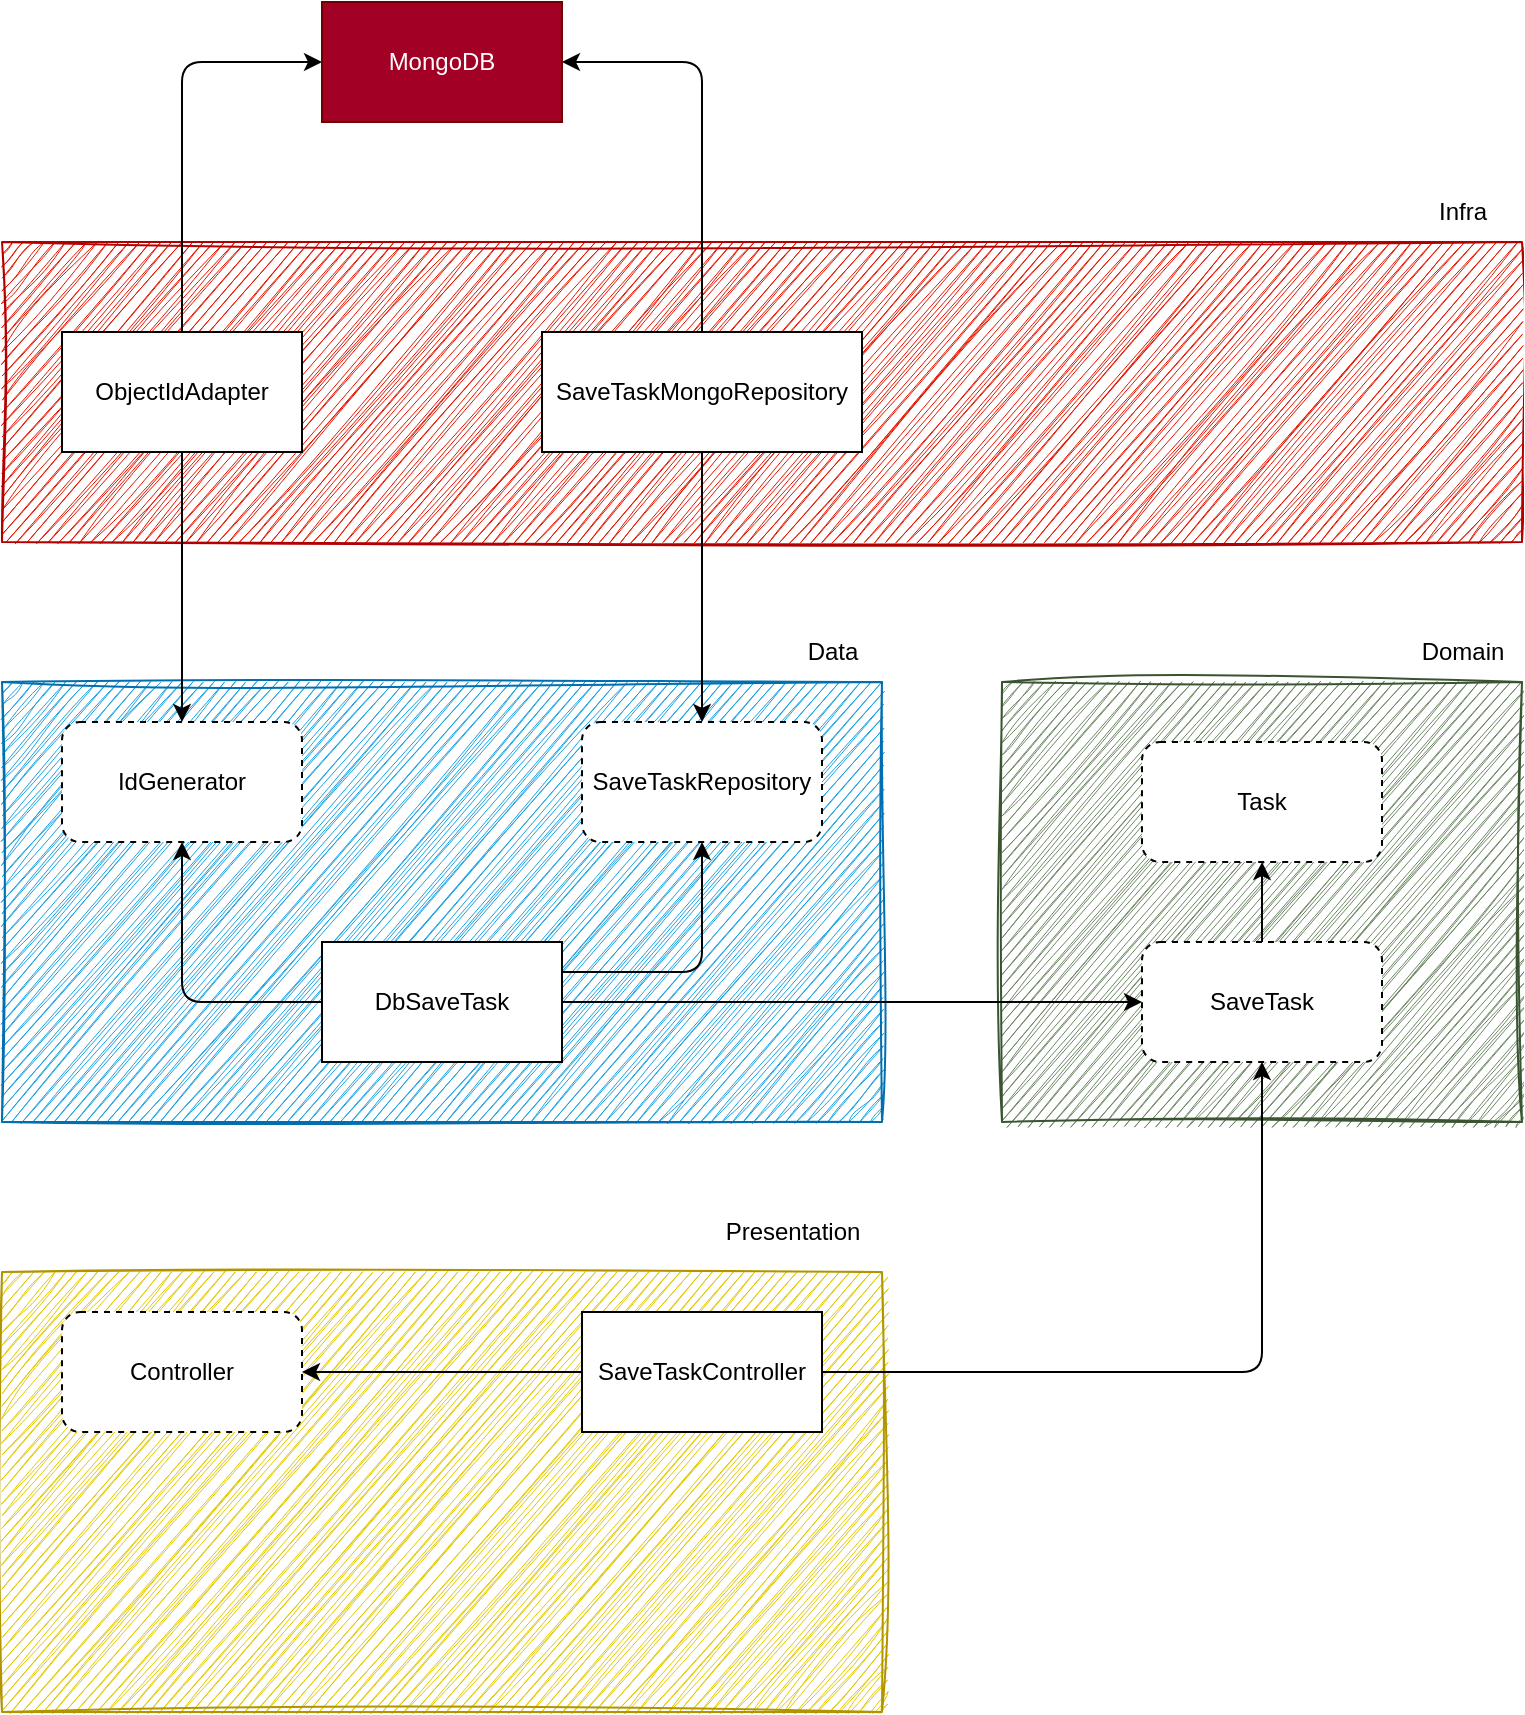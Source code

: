 <mxfile>
    <diagram id="LL9T6ql6aCPY9ge6rn97" name="Página-1">
        <mxGraphModel dx="1314" dy="800" grid="1" gridSize="10" guides="1" tooltips="1" connect="1" arrows="1" fold="1" page="1" pageScale="1" pageWidth="1920" pageHeight="1200" background="none" math="0" shadow="0">
            <root>
                <mxCell id="0"/>
                <mxCell id="1" parent="0"/>
                <mxCell id="2" value="" style="rounded=0;whiteSpace=wrap;html=1;fillColor=#6d8764;strokeColor=#3A5431;glass=0;shadow=0;sketch=1;curveFitting=1;jiggle=2;fontColor=#ffffff;" parent="1" vertex="1">
                    <mxGeometry x="650" y="400" width="260" height="220" as="geometry"/>
                </mxCell>
                <mxCell id="3" value="Domain" style="text;html=1;align=center;verticalAlign=middle;resizable=0;points=[];autosize=1;strokeColor=none;fillColor=none;" parent="1" vertex="1">
                    <mxGeometry x="850" y="370" width="60" height="30" as="geometry"/>
                </mxCell>
                <mxCell id="4" value="Task" style="rounded=1;whiteSpace=wrap;html=1;dashed=1;" parent="1" vertex="1">
                    <mxGeometry x="720" y="430" width="120" height="60" as="geometry"/>
                </mxCell>
                <mxCell id="28" style="edgeStyle=none;html=1;exitX=0.5;exitY=0;exitDx=0;exitDy=0;" edge="1" parent="1" source="5" target="4">
                    <mxGeometry relative="1" as="geometry"/>
                </mxCell>
                <mxCell id="5" value="SaveTask" style="rounded=1;whiteSpace=wrap;html=1;dashed=1;" parent="1" vertex="1">
                    <mxGeometry x="720" y="530" width="120" height="60" as="geometry"/>
                </mxCell>
                <mxCell id="6" value="" style="rounded=0;whiteSpace=wrap;html=1;fillColor=#1ba1e2;fontColor=#ffffff;strokeColor=#006EAF;sketch=1;curveFitting=1;jiggle=2;" parent="1" vertex="1">
                    <mxGeometry x="150" y="400" width="440" height="220" as="geometry"/>
                </mxCell>
                <mxCell id="7" value="Data" style="text;html=1;align=center;verticalAlign=middle;resizable=0;points=[];autosize=1;strokeColor=none;fillColor=none;" parent="1" vertex="1">
                    <mxGeometry x="540" y="370" width="50" height="30" as="geometry"/>
                </mxCell>
                <mxCell id="9" style="edgeStyle=orthogonalEdgeStyle;rounded=0;orthogonalLoop=1;jettySize=auto;html=1;" parent="1" source="11" target="5" edge="1">
                    <mxGeometry relative="1" as="geometry"/>
                </mxCell>
                <mxCell id="31" style="edgeStyle=none;html=1;entryX=0.5;entryY=1;entryDx=0;entryDy=0;" edge="1" parent="1" source="11" target="13">
                    <mxGeometry relative="1" as="geometry">
                        <Array as="points">
                            <mxPoint x="240" y="560"/>
                        </Array>
                    </mxGeometry>
                </mxCell>
                <mxCell id="32" style="edgeStyle=none;html=1;exitX=1;exitY=0.25;exitDx=0;exitDy=0;entryX=0.5;entryY=1;entryDx=0;entryDy=0;" edge="1" parent="1" source="11" target="12">
                    <mxGeometry relative="1" as="geometry">
                        <Array as="points">
                            <mxPoint x="500" y="545"/>
                        </Array>
                    </mxGeometry>
                </mxCell>
                <mxCell id="11" value="DbSaveTask" style="rounded=0;whiteSpace=wrap;html=1;" parent="1" vertex="1">
                    <mxGeometry x="310" y="530" width="120" height="60" as="geometry"/>
                </mxCell>
                <mxCell id="12" value="SaveTaskRepository" style="rounded=1;whiteSpace=wrap;html=1;dashed=1;" parent="1" vertex="1">
                    <mxGeometry x="440" y="420" width="120" height="60" as="geometry"/>
                </mxCell>
                <mxCell id="13" value="IdGenerator" style="rounded=1;whiteSpace=wrap;html=1;dashed=1;" parent="1" vertex="1">
                    <mxGeometry x="180" y="420" width="120" height="60" as="geometry"/>
                </mxCell>
                <mxCell id="14" value="" style="rounded=0;whiteSpace=wrap;html=1;fillColor=#e3c800;strokeColor=#B09500;sketch=1;curveFitting=1;jiggle=2;fontColor=#000000;" vertex="1" parent="1">
                    <mxGeometry x="150" y="695" width="440" height="220" as="geometry"/>
                </mxCell>
                <mxCell id="15" value="Presentation" style="text;html=1;align=center;verticalAlign=middle;resizable=0;points=[];autosize=1;strokeColor=none;fillColor=none;" vertex="1" parent="1">
                    <mxGeometry x="500" y="660" width="90" height="30" as="geometry"/>
                </mxCell>
                <mxCell id="16" value="Controller" style="rounded=1;whiteSpace=wrap;html=1;dashed=1;" vertex="1" parent="1">
                    <mxGeometry x="180" y="715" width="120" height="60" as="geometry"/>
                </mxCell>
                <mxCell id="26" style="edgeStyle=none;html=1;exitX=1;exitY=0.5;exitDx=0;exitDy=0;entryX=0.5;entryY=1;entryDx=0;entryDy=0;" edge="1" parent="1" source="17" target="5">
                    <mxGeometry relative="1" as="geometry">
                        <Array as="points">
                            <mxPoint x="780" y="745"/>
                        </Array>
                    </mxGeometry>
                </mxCell>
                <mxCell id="33" style="edgeStyle=none;html=1;" edge="1" parent="1" source="17" target="16">
                    <mxGeometry relative="1" as="geometry"/>
                </mxCell>
                <mxCell id="17" value="SaveTaskController" style="rounded=0;whiteSpace=wrap;html=1;" vertex="1" parent="1">
                    <mxGeometry x="440" y="715" width="120" height="60" as="geometry"/>
                </mxCell>
                <mxCell id="29" value="" style="rounded=0;whiteSpace=wrap;html=1;fillColor=#e51400;fontColor=#ffffff;strokeColor=#B20000;sketch=1;curveFitting=1;jiggle=2;" vertex="1" parent="1">
                    <mxGeometry x="150" y="180" width="760" height="150" as="geometry"/>
                </mxCell>
                <mxCell id="30" value="Infra" style="text;html=1;align=center;verticalAlign=middle;resizable=0;points=[];autosize=1;strokeColor=none;fillColor=none;" vertex="1" parent="1">
                    <mxGeometry x="855" y="150" width="50" height="30" as="geometry"/>
                </mxCell>
                <mxCell id="36" style="edgeStyle=none;html=1;" edge="1" parent="1" source="34" target="13">
                    <mxGeometry relative="1" as="geometry"/>
                </mxCell>
                <mxCell id="43" style="edgeStyle=none;html=1;exitX=0.5;exitY=0;exitDx=0;exitDy=0;entryX=0;entryY=0.5;entryDx=0;entryDy=0;" edge="1" parent="1" source="34" target="39">
                    <mxGeometry relative="1" as="geometry">
                        <Array as="points">
                            <mxPoint x="240" y="90"/>
                        </Array>
                    </mxGeometry>
                </mxCell>
                <mxCell id="34" value="ObjectIdAdapter" style="rounded=0;whiteSpace=wrap;html=1;" vertex="1" parent="1">
                    <mxGeometry x="180" y="225" width="120" height="60" as="geometry"/>
                </mxCell>
                <mxCell id="38" style="edgeStyle=none;html=1;entryX=0.5;entryY=0;entryDx=0;entryDy=0;" edge="1" parent="1" source="37" target="12">
                    <mxGeometry relative="1" as="geometry"/>
                </mxCell>
                <mxCell id="44" style="edgeStyle=none;html=1;exitX=0.5;exitY=0;exitDx=0;exitDy=0;entryX=1;entryY=0.5;entryDx=0;entryDy=0;" edge="1" parent="1" source="37" target="39">
                    <mxGeometry relative="1" as="geometry">
                        <Array as="points">
                            <mxPoint x="500" y="90"/>
                        </Array>
                    </mxGeometry>
                </mxCell>
                <mxCell id="37" value="SaveTaskMongoRepository" style="rounded=0;whiteSpace=wrap;html=1;" vertex="1" parent="1">
                    <mxGeometry x="420" y="225" width="160" height="60" as="geometry"/>
                </mxCell>
                <mxCell id="39" value="MongoDB" style="rounded=0;whiteSpace=wrap;html=1;fillColor=#a20025;fontColor=#ffffff;strokeColor=#6F0000;" vertex="1" parent="1">
                    <mxGeometry x="310" y="60" width="120" height="60" as="geometry"/>
                </mxCell>
            </root>
        </mxGraphModel>
    </diagram>
</mxfile>